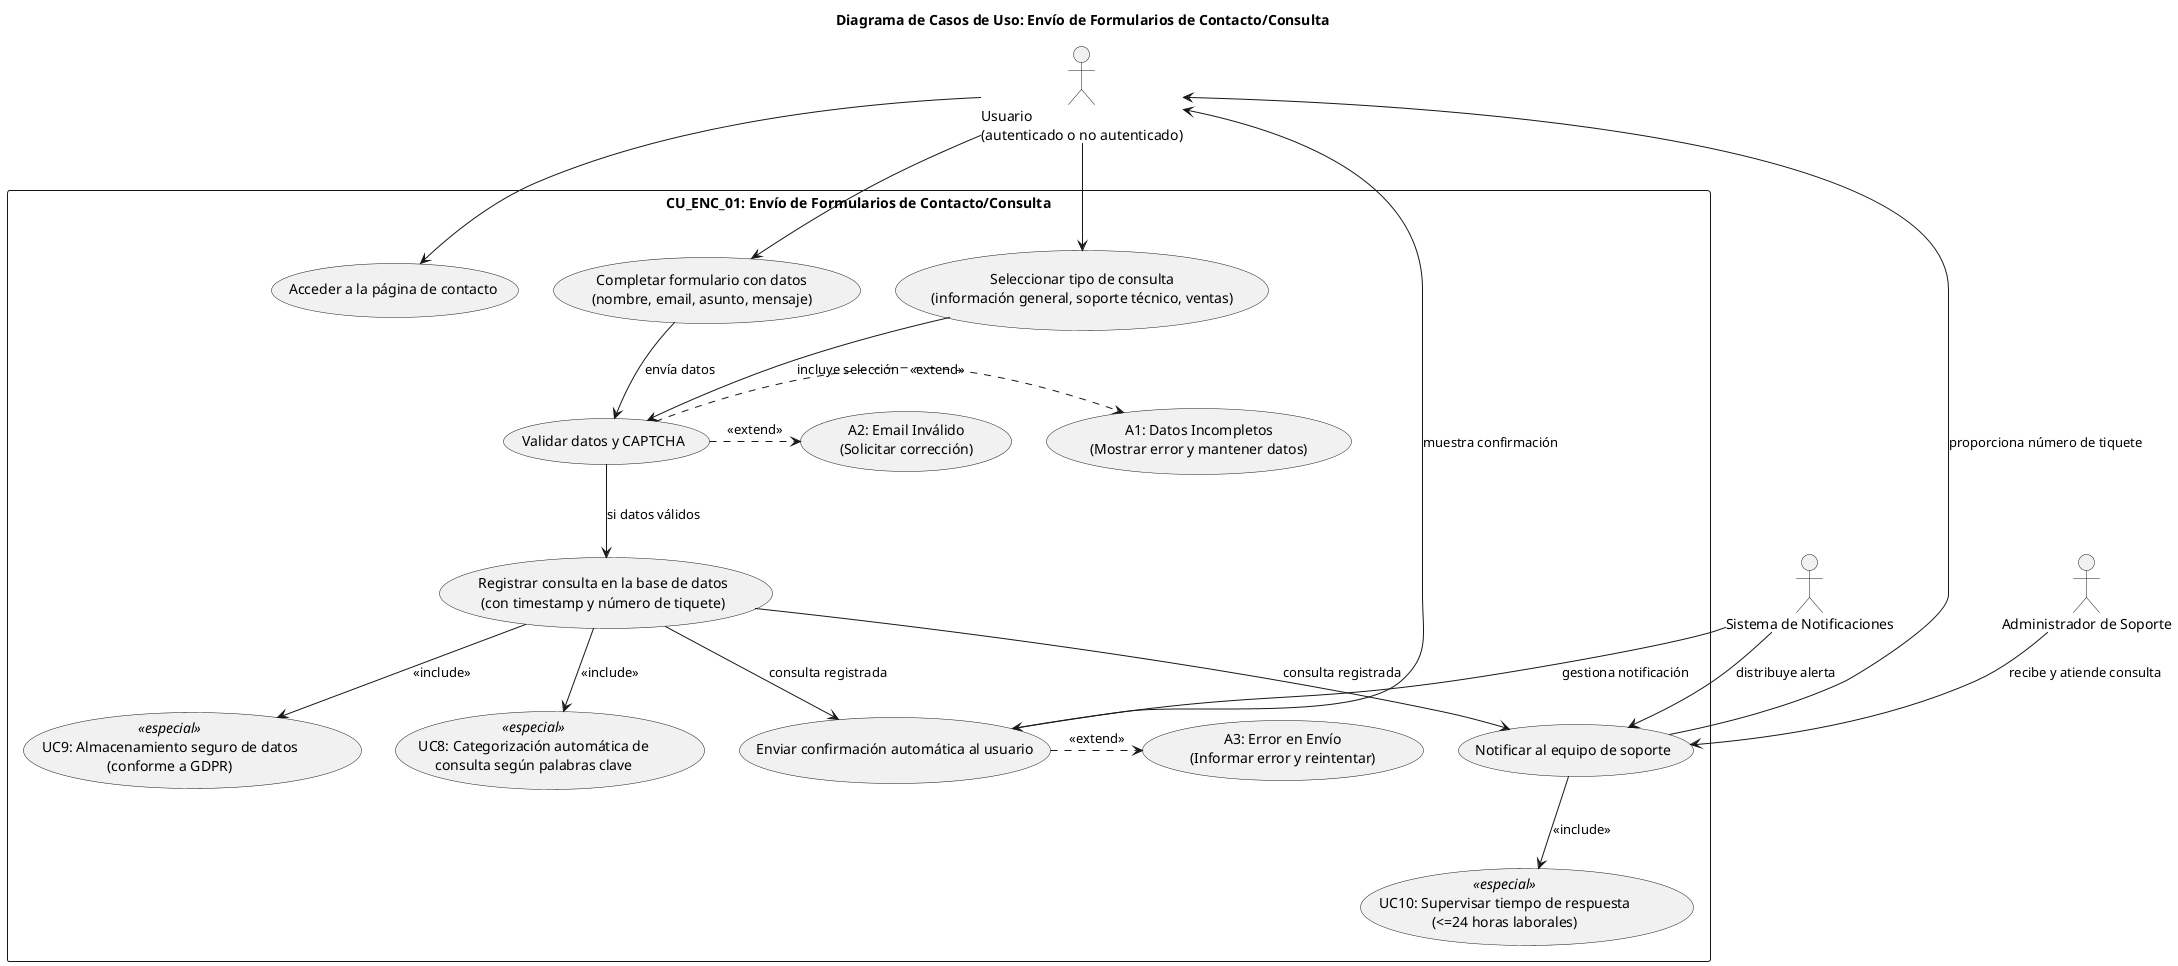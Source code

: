 @startuml
title Diagrama de Casos de Uso: Envío de Formularios de Contacto/Consulta

' Declaración de actores
actor "Usuario\n(autenticado o no autenticado)" as Usuario
actor "Sistema de Notificaciones" as Notif
actor "Administrador de Soporte" as Soporte

' Contenedor principal para el caso de uso
rectangle "CU_ENC_01: Envío de Formularios de Contacto/Consulta" {
  
  usecase "Acceder a la página de contacto" as UC1
  usecase "Completar formulario con datos\n(nombre, email, asunto, mensaje)" as UC2
  usecase "Seleccionar tipo de consulta\n(información general, soporte técnico, ventas)" as UC3
  usecase "Validar datos y CAPTCHA" as UC4
  usecase "Registrar consulta en la base de datos\n(con timestamp y número de tiquete)" as UC5
  usecase "Enviar confirmación automática al usuario" as UC6
  usecase "Notificar al equipo de soporte" as UC7
  
  ' Flujos alternativos
  usecase "A1: Datos Incompletos\n(Mostrar error y mantener datos)" as A1
  usecase "A2: Email Inválido\n(Solicitar corrección)" as A2
  usecase "A3: Error en Envío\n(Informar error y reintentar)" as A3
  
  ' Requisitos especiales como acciones
  usecase "UC8: Categorización automática de\nconsulta según palabras clave" as UC8 <<especial>>
  usecase "UC9: Almacenamiento seguro de datos\n(conforme a GDPR)" as UC9 <<especial>>
  usecase "UC10: Supervisar tiempo de respuesta\n(<=24 horas laborales)" as UC10 <<especial>>
}

' Relaciones de actor Usuario con los casos de uso
Usuario --> UC1
Usuario --> UC2
Usuario --> UC3

' Flujo básico vinculado entre casos de uso
UC2 --> UC4 : "envía datos"
UC3 --> UC4 : "incluye selección"
UC4 --> UC5 : "si datos válidos"
UC5 --> UC6 : "consulta registrada"
UC5 --> UC7 : "consulta registrada"
UC6 --> Usuario : "muestra confirmación"
UC7 --> Usuario : "proporciona número de tiquete"

' Relaciones de actores secundarios
Notif --> UC6 : "gestiona notificación"
Notif --> UC7 : "distribuye alerta"
Soporte --> UC7 : "recibe y atiende consulta"

' Relaciones de flujos alternativos mediante extensión
UC4 .> A1 : <<extend>>
UC4 .> A2 : <<extend>>
UC6 .> A3 : <<extend>>

' Relaciones de requisitos especiales
UC5 --> UC8 : <<include>>
UC5 --> UC9 : <<include>>
UC7 --> UC10 : <<include>>

@enduml
